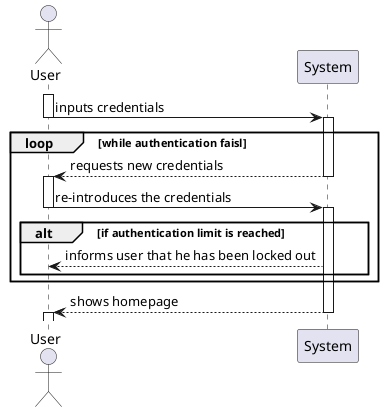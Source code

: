 @startuml

Actor User as act 
Participant System as sys

activate act

act -> sys : inputs credentials
deactivate act
activate sys



loop while authentication faisl

sys --> act : requests new credentials
deactivate sys
activate act

act -> sys : re-introduces the credentials
deactivate act
activate sys

alt if authentication limit is reached

sys --> act : informs user that he has been locked out


end

end loop

sys --> act : shows homepage
deactivate sys
activate act




@enduml